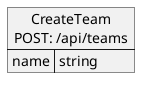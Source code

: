 @startuml Create team request

json "CreateTeam\nPOST: /api/teams" as createTeamRequest {
    "name": "string"
}

@enduml